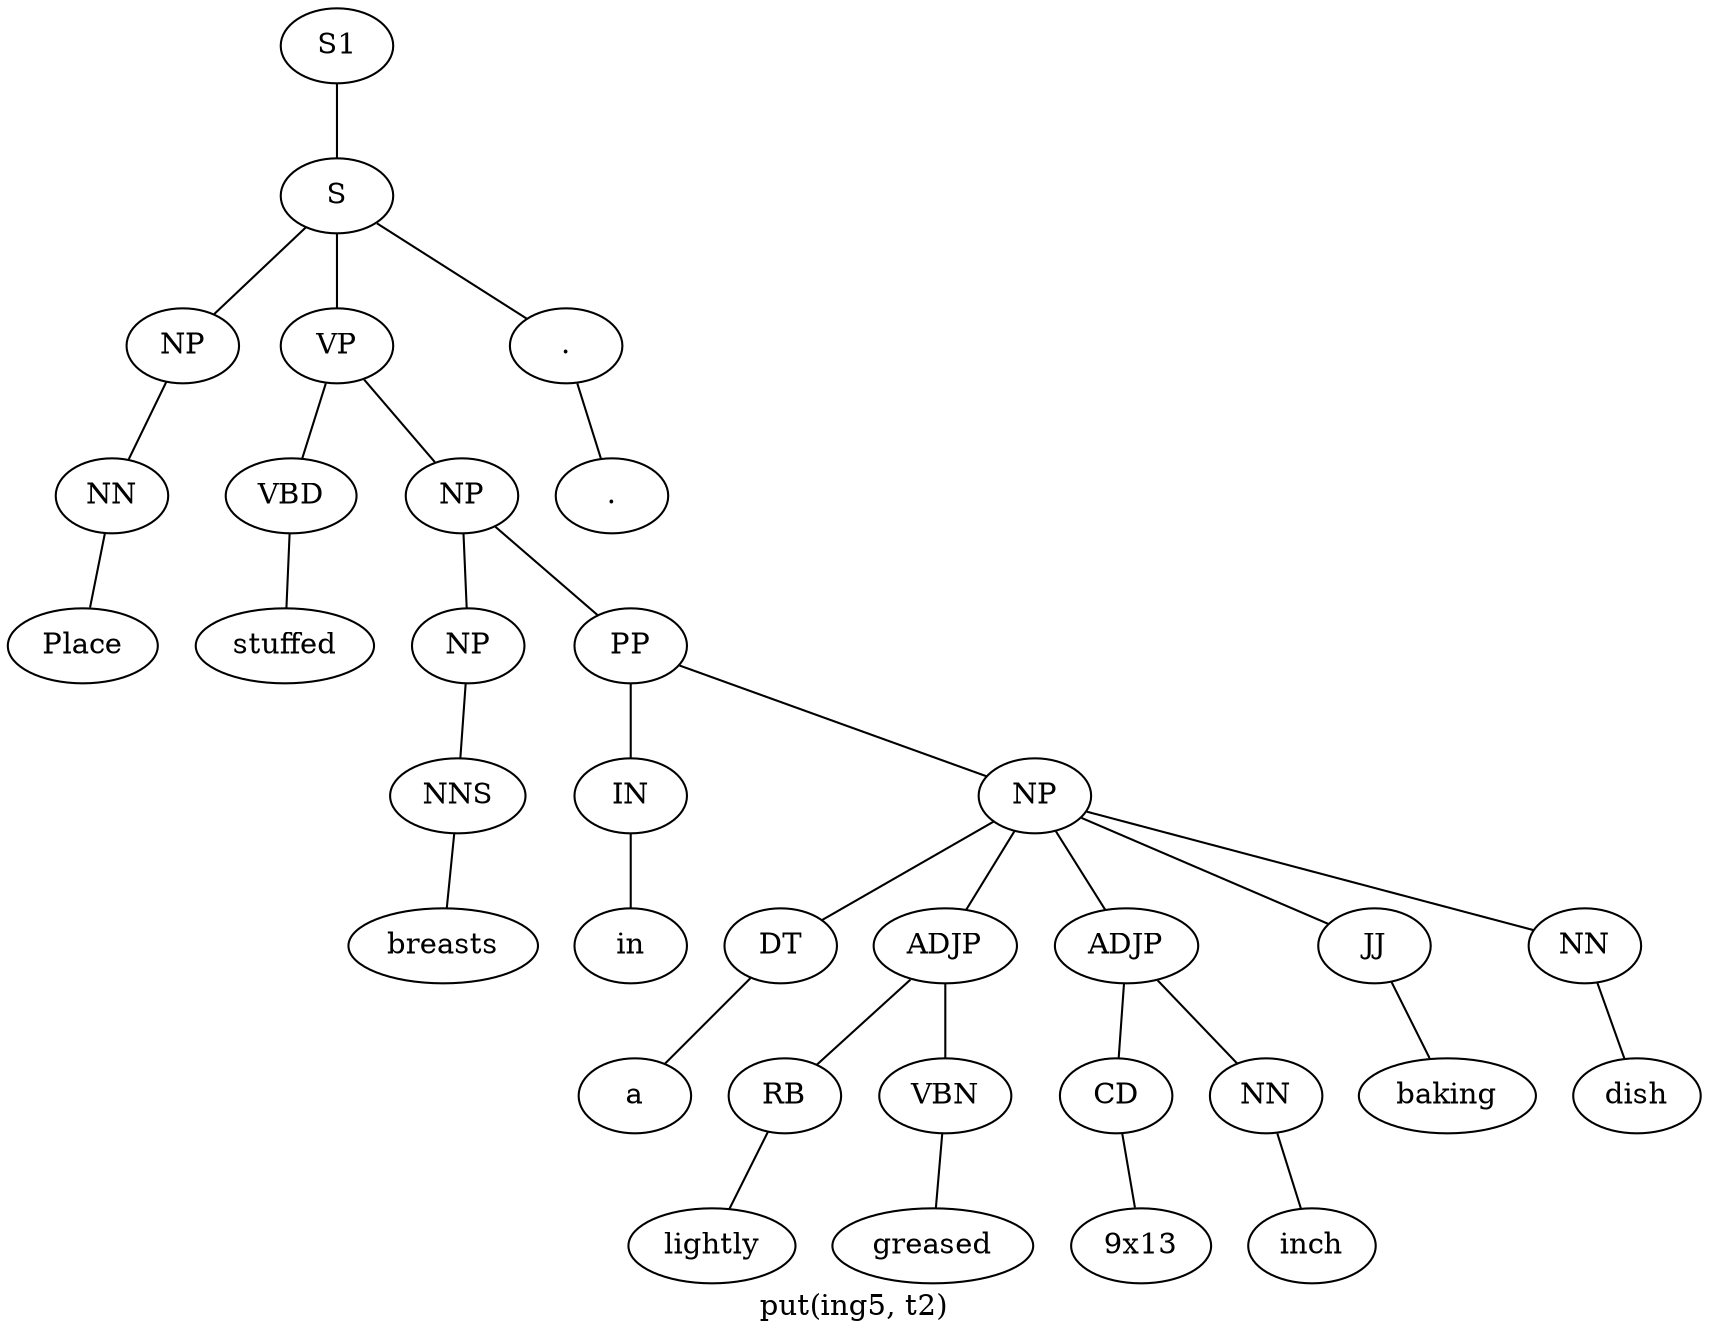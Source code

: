 graph SyntaxGraph {
	label = "put(ing5, t2)";
	Node0 [label="S1"];
	Node1 [label="S"];
	Node2 [label="NP"];
	Node3 [label="NN"];
	Node4 [label="Place"];
	Node5 [label="VP"];
	Node6 [label="VBD"];
	Node7 [label="stuffed"];
	Node8 [label="NP"];
	Node9 [label="NP"];
	Node10 [label="NNS"];
	Node11 [label="breasts"];
	Node12 [label="PP"];
	Node13 [label="IN"];
	Node14 [label="in"];
	Node15 [label="NP"];
	Node16 [label="DT"];
	Node17 [label="a"];
	Node18 [label="ADJP"];
	Node19 [label="RB"];
	Node20 [label="lightly"];
	Node21 [label="VBN"];
	Node22 [label="greased"];
	Node23 [label="ADJP"];
	Node24 [label="CD"];
	Node25 [label="9x13"];
	Node26 [label="NN"];
	Node27 [label="inch"];
	Node28 [label="JJ"];
	Node29 [label="baking"];
	Node30 [label="NN"];
	Node31 [label="dish"];
	Node32 [label="."];
	Node33 [label="."];

	Node0 -- Node1;
	Node1 -- Node2;
	Node1 -- Node5;
	Node1 -- Node32;
	Node2 -- Node3;
	Node3 -- Node4;
	Node5 -- Node6;
	Node5 -- Node8;
	Node6 -- Node7;
	Node8 -- Node9;
	Node8 -- Node12;
	Node9 -- Node10;
	Node10 -- Node11;
	Node12 -- Node13;
	Node12 -- Node15;
	Node13 -- Node14;
	Node15 -- Node16;
	Node15 -- Node18;
	Node15 -- Node23;
	Node15 -- Node28;
	Node15 -- Node30;
	Node16 -- Node17;
	Node18 -- Node19;
	Node18 -- Node21;
	Node19 -- Node20;
	Node21 -- Node22;
	Node23 -- Node24;
	Node23 -- Node26;
	Node24 -- Node25;
	Node26 -- Node27;
	Node28 -- Node29;
	Node30 -- Node31;
	Node32 -- Node33;
}